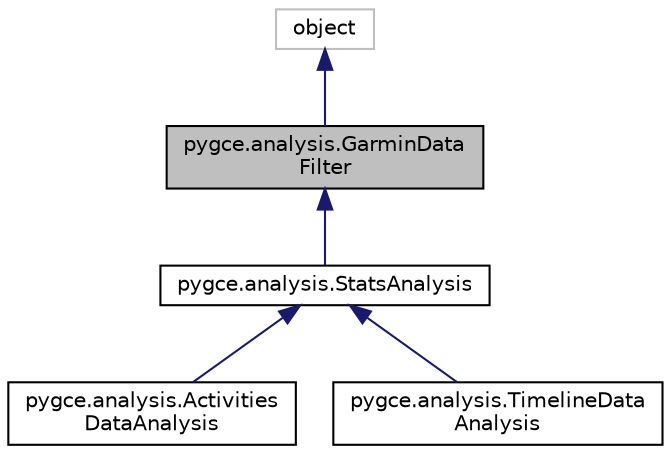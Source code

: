 digraph "pygce.analysis.GarminDataFilter"
{
  edge [fontname="Helvetica",fontsize="10",labelfontname="Helvetica",labelfontsize="10"];
  node [fontname="Helvetica",fontsize="10",shape=record];
  Node1 [label="pygce.analysis.GarminData\lFilter",height=0.2,width=0.4,color="black", fillcolor="grey75", style="filled", fontcolor="black"];
  Node2 -> Node1 [dir="back",color="midnightblue",fontsize="10",style="solid",fontname="Helvetica"];
  Node2 [label="object",height=0.2,width=0.4,color="grey75", fillcolor="white", style="filled"];
  Node1 -> Node3 [dir="back",color="midnightblue",fontsize="10",style="solid",fontname="Helvetica"];
  Node3 [label="pygce.analysis.StatsAnalysis",height=0.2,width=0.4,color="black", fillcolor="white", style="filled",URL="$classpygce_1_1analysis_1_1_stats_analysis.html"];
  Node3 -> Node4 [dir="back",color="midnightblue",fontsize="10",style="solid",fontname="Helvetica"];
  Node4 [label="pygce.analysis.Activities\lDataAnalysis",height=0.2,width=0.4,color="black", fillcolor="white", style="filled",URL="$classpygce_1_1analysis_1_1_activities_data_analysis.html"];
  Node3 -> Node5 [dir="back",color="midnightblue",fontsize="10",style="solid",fontname="Helvetica"];
  Node5 [label="pygce.analysis.TimelineData\lAnalysis",height=0.2,width=0.4,color="black", fillcolor="white", style="filled",URL="$classpygce_1_1analysis_1_1_timeline_data_analysis.html"];
}
